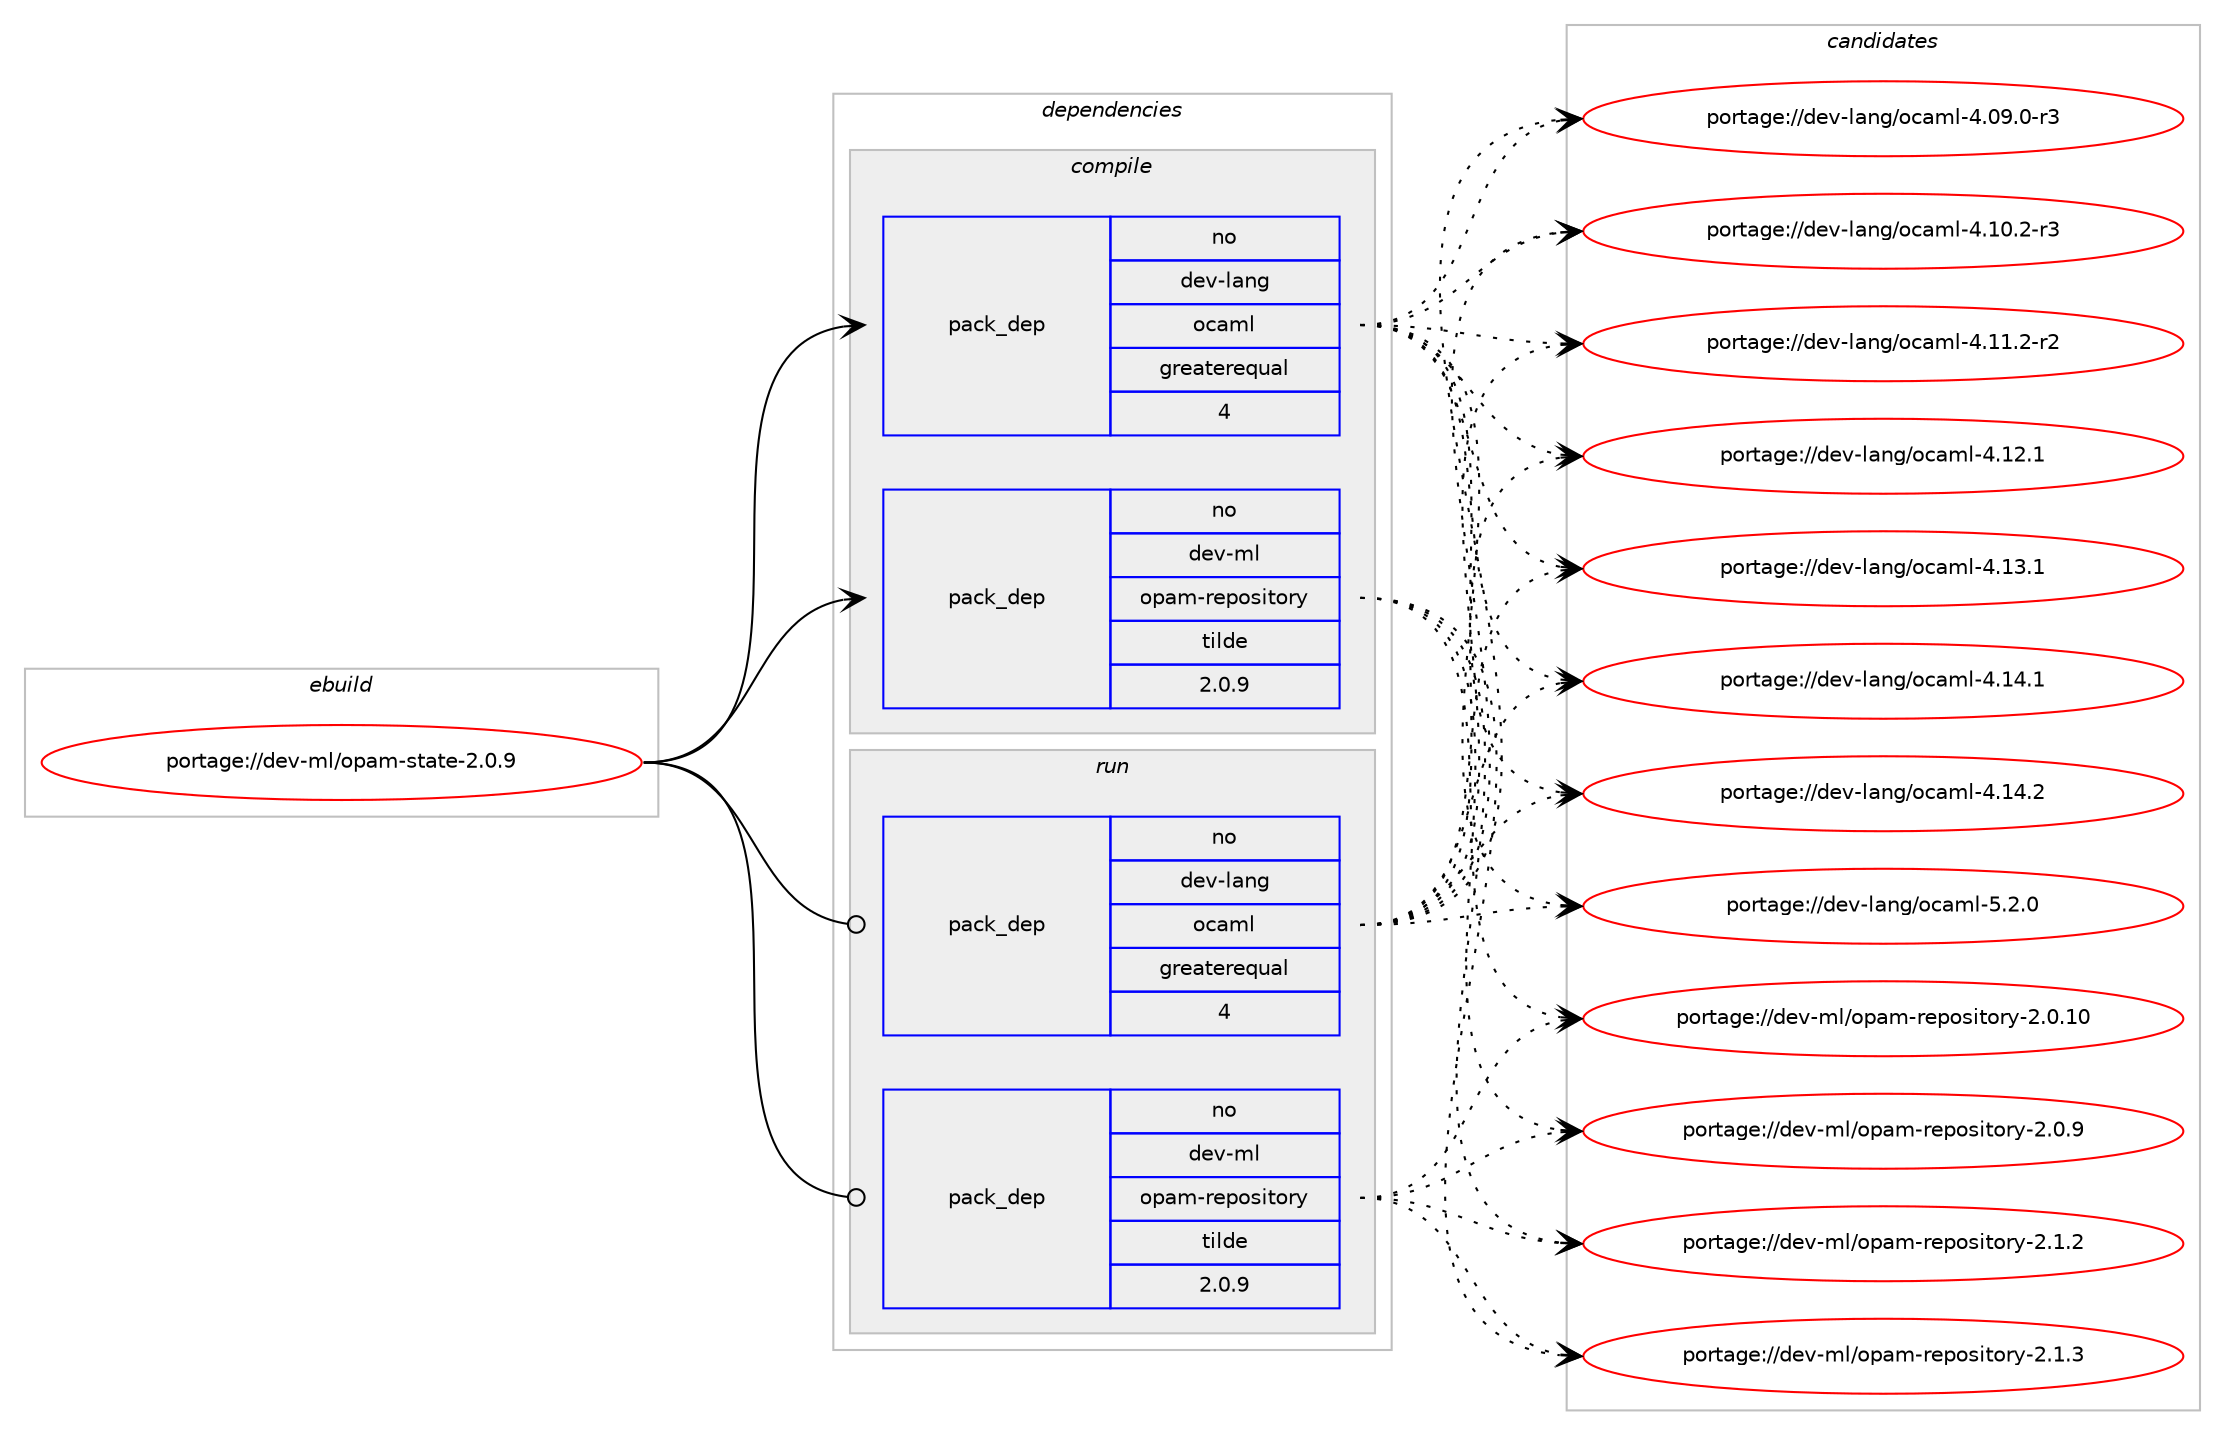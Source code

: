 digraph prolog {

# *************
# Graph options
# *************

newrank=true;
concentrate=true;
compound=true;
graph [rankdir=LR,fontname=Helvetica,fontsize=10,ranksep=1.5];#, ranksep=2.5, nodesep=0.2];
edge  [arrowhead=vee];
node  [fontname=Helvetica,fontsize=10];

# **********
# The ebuild
# **********

subgraph cluster_leftcol {
color=gray;
rank=same;
label=<<i>ebuild</i>>;
id [label="portage://dev-ml/opam-state-2.0.9", color=red, width=4, href="../dev-ml/opam-state-2.0.9.svg"];
}

# ****************
# The dependencies
# ****************

subgraph cluster_midcol {
color=gray;
label=<<i>dependencies</i>>;
subgraph cluster_compile {
fillcolor="#eeeeee";
style=filled;
label=<<i>compile</i>>;
subgraph pack31239 {
dependency61267 [label=<<TABLE BORDER="0" CELLBORDER="1" CELLSPACING="0" CELLPADDING="4" WIDTH="220"><TR><TD ROWSPAN="6" CELLPADDING="30">pack_dep</TD></TR><TR><TD WIDTH="110">no</TD></TR><TR><TD>dev-lang</TD></TR><TR><TD>ocaml</TD></TR><TR><TD>greaterequal</TD></TR><TR><TD>4</TD></TR></TABLE>>, shape=none, color=blue];
}
id:e -> dependency61267:w [weight=20,style="solid",arrowhead="vee"];
# *** BEGIN UNKNOWN DEPENDENCY TYPE (TODO) ***
# id -> package_dependency(portage://dev-ml/opam-state-2.0.9,install,no,dev-ml,dune,none,[,,],any_same_slot,[])
# *** END UNKNOWN DEPENDENCY TYPE (TODO) ***

# *** BEGIN UNKNOWN DEPENDENCY TYPE (TODO) ***
# id -> package_dependency(portage://dev-ml/opam-state-2.0.9,install,no,dev-ml,opam-file-format,none,[,,],any_same_slot,[])
# *** END UNKNOWN DEPENDENCY TYPE (TODO) ***

subgraph pack31240 {
dependency61268 [label=<<TABLE BORDER="0" CELLBORDER="1" CELLSPACING="0" CELLPADDING="4" WIDTH="220"><TR><TD ROWSPAN="6" CELLPADDING="30">pack_dep</TD></TR><TR><TD WIDTH="110">no</TD></TR><TR><TD>dev-ml</TD></TR><TR><TD>opam-repository</TD></TR><TR><TD>tilde</TD></TR><TR><TD>2.0.9</TD></TR></TABLE>>, shape=none, color=blue];
}
id:e -> dependency61268:w [weight=20,style="solid",arrowhead="vee"];
# *** BEGIN UNKNOWN DEPENDENCY TYPE (TODO) ***
# id -> package_dependency(portage://dev-ml/opam-state-2.0.9,install,no,dev-ml,re,none,[,,],any_same_slot,[])
# *** END UNKNOWN DEPENDENCY TYPE (TODO) ***

}
subgraph cluster_compileandrun {
fillcolor="#eeeeee";
style=filled;
label=<<i>compile and run</i>>;
}
subgraph cluster_run {
fillcolor="#eeeeee";
style=filled;
label=<<i>run</i>>;
subgraph pack31241 {
dependency61269 [label=<<TABLE BORDER="0" CELLBORDER="1" CELLSPACING="0" CELLPADDING="4" WIDTH="220"><TR><TD ROWSPAN="6" CELLPADDING="30">pack_dep</TD></TR><TR><TD WIDTH="110">no</TD></TR><TR><TD>dev-lang</TD></TR><TR><TD>ocaml</TD></TR><TR><TD>greaterequal</TD></TR><TR><TD>4</TD></TR></TABLE>>, shape=none, color=blue];
}
id:e -> dependency61269:w [weight=20,style="solid",arrowhead="odot"];
# *** BEGIN UNKNOWN DEPENDENCY TYPE (TODO) ***
# id -> package_dependency(portage://dev-ml/opam-state-2.0.9,run,no,dev-ml,dune,none,[,,],any_same_slot,[])
# *** END UNKNOWN DEPENDENCY TYPE (TODO) ***

# *** BEGIN UNKNOWN DEPENDENCY TYPE (TODO) ***
# id -> package_dependency(portage://dev-ml/opam-state-2.0.9,run,no,dev-ml,opam-file-format,none,[,,],any_same_slot,[])
# *** END UNKNOWN DEPENDENCY TYPE (TODO) ***

subgraph pack31242 {
dependency61270 [label=<<TABLE BORDER="0" CELLBORDER="1" CELLSPACING="0" CELLPADDING="4" WIDTH="220"><TR><TD ROWSPAN="6" CELLPADDING="30">pack_dep</TD></TR><TR><TD WIDTH="110">no</TD></TR><TR><TD>dev-ml</TD></TR><TR><TD>opam-repository</TD></TR><TR><TD>tilde</TD></TR><TR><TD>2.0.9</TD></TR></TABLE>>, shape=none, color=blue];
}
id:e -> dependency61270:w [weight=20,style="solid",arrowhead="odot"];
# *** BEGIN UNKNOWN DEPENDENCY TYPE (TODO) ***
# id -> package_dependency(portage://dev-ml/opam-state-2.0.9,run,no,dev-ml,re,none,[,,],any_same_slot,[])
# *** END UNKNOWN DEPENDENCY TYPE (TODO) ***

}
}

# **************
# The candidates
# **************

subgraph cluster_choices {
rank=same;
color=gray;
label=<<i>candidates</i>>;

subgraph choice31239 {
color=black;
nodesep=1;
choice1001011184510897110103471119997109108455246485746484511451 [label="portage://dev-lang/ocaml-4.09.0-r3", color=red, width=4,href="../dev-lang/ocaml-4.09.0-r3.svg"];
choice1001011184510897110103471119997109108455246494846504511451 [label="portage://dev-lang/ocaml-4.10.2-r3", color=red, width=4,href="../dev-lang/ocaml-4.10.2-r3.svg"];
choice1001011184510897110103471119997109108455246494946504511450 [label="portage://dev-lang/ocaml-4.11.2-r2", color=red, width=4,href="../dev-lang/ocaml-4.11.2-r2.svg"];
choice100101118451089711010347111999710910845524649504649 [label="portage://dev-lang/ocaml-4.12.1", color=red, width=4,href="../dev-lang/ocaml-4.12.1.svg"];
choice100101118451089711010347111999710910845524649514649 [label="portage://dev-lang/ocaml-4.13.1", color=red, width=4,href="../dev-lang/ocaml-4.13.1.svg"];
choice100101118451089711010347111999710910845524649524649 [label="portage://dev-lang/ocaml-4.14.1", color=red, width=4,href="../dev-lang/ocaml-4.14.1.svg"];
choice100101118451089711010347111999710910845524649524650 [label="portage://dev-lang/ocaml-4.14.2", color=red, width=4,href="../dev-lang/ocaml-4.14.2.svg"];
choice1001011184510897110103471119997109108455346504648 [label="portage://dev-lang/ocaml-5.2.0", color=red, width=4,href="../dev-lang/ocaml-5.2.0.svg"];
dependency61267:e -> choice1001011184510897110103471119997109108455246485746484511451:w [style=dotted,weight="100"];
dependency61267:e -> choice1001011184510897110103471119997109108455246494846504511451:w [style=dotted,weight="100"];
dependency61267:e -> choice1001011184510897110103471119997109108455246494946504511450:w [style=dotted,weight="100"];
dependency61267:e -> choice100101118451089711010347111999710910845524649504649:w [style=dotted,weight="100"];
dependency61267:e -> choice100101118451089711010347111999710910845524649514649:w [style=dotted,weight="100"];
dependency61267:e -> choice100101118451089711010347111999710910845524649524649:w [style=dotted,weight="100"];
dependency61267:e -> choice100101118451089711010347111999710910845524649524650:w [style=dotted,weight="100"];
dependency61267:e -> choice1001011184510897110103471119997109108455346504648:w [style=dotted,weight="100"];
}
subgraph choice31240 {
color=black;
nodesep=1;
choice1001011184510910847111112971094511410111211111510511611111412145504648464948 [label="portage://dev-ml/opam-repository-2.0.10", color=red, width=4,href="../dev-ml/opam-repository-2.0.10.svg"];
choice10010111845109108471111129710945114101112111115105116111114121455046484657 [label="portage://dev-ml/opam-repository-2.0.9", color=red, width=4,href="../dev-ml/opam-repository-2.0.9.svg"];
choice10010111845109108471111129710945114101112111115105116111114121455046494650 [label="portage://dev-ml/opam-repository-2.1.2", color=red, width=4,href="../dev-ml/opam-repository-2.1.2.svg"];
choice10010111845109108471111129710945114101112111115105116111114121455046494651 [label="portage://dev-ml/opam-repository-2.1.3", color=red, width=4,href="../dev-ml/opam-repository-2.1.3.svg"];
dependency61268:e -> choice1001011184510910847111112971094511410111211111510511611111412145504648464948:w [style=dotted,weight="100"];
dependency61268:e -> choice10010111845109108471111129710945114101112111115105116111114121455046484657:w [style=dotted,weight="100"];
dependency61268:e -> choice10010111845109108471111129710945114101112111115105116111114121455046494650:w [style=dotted,weight="100"];
dependency61268:e -> choice10010111845109108471111129710945114101112111115105116111114121455046494651:w [style=dotted,weight="100"];
}
subgraph choice31241 {
color=black;
nodesep=1;
choice1001011184510897110103471119997109108455246485746484511451 [label="portage://dev-lang/ocaml-4.09.0-r3", color=red, width=4,href="../dev-lang/ocaml-4.09.0-r3.svg"];
choice1001011184510897110103471119997109108455246494846504511451 [label="portage://dev-lang/ocaml-4.10.2-r3", color=red, width=4,href="../dev-lang/ocaml-4.10.2-r3.svg"];
choice1001011184510897110103471119997109108455246494946504511450 [label="portage://dev-lang/ocaml-4.11.2-r2", color=red, width=4,href="../dev-lang/ocaml-4.11.2-r2.svg"];
choice100101118451089711010347111999710910845524649504649 [label="portage://dev-lang/ocaml-4.12.1", color=red, width=4,href="../dev-lang/ocaml-4.12.1.svg"];
choice100101118451089711010347111999710910845524649514649 [label="portage://dev-lang/ocaml-4.13.1", color=red, width=4,href="../dev-lang/ocaml-4.13.1.svg"];
choice100101118451089711010347111999710910845524649524649 [label="portage://dev-lang/ocaml-4.14.1", color=red, width=4,href="../dev-lang/ocaml-4.14.1.svg"];
choice100101118451089711010347111999710910845524649524650 [label="portage://dev-lang/ocaml-4.14.2", color=red, width=4,href="../dev-lang/ocaml-4.14.2.svg"];
choice1001011184510897110103471119997109108455346504648 [label="portage://dev-lang/ocaml-5.2.0", color=red, width=4,href="../dev-lang/ocaml-5.2.0.svg"];
dependency61269:e -> choice1001011184510897110103471119997109108455246485746484511451:w [style=dotted,weight="100"];
dependency61269:e -> choice1001011184510897110103471119997109108455246494846504511451:w [style=dotted,weight="100"];
dependency61269:e -> choice1001011184510897110103471119997109108455246494946504511450:w [style=dotted,weight="100"];
dependency61269:e -> choice100101118451089711010347111999710910845524649504649:w [style=dotted,weight="100"];
dependency61269:e -> choice100101118451089711010347111999710910845524649514649:w [style=dotted,weight="100"];
dependency61269:e -> choice100101118451089711010347111999710910845524649524649:w [style=dotted,weight="100"];
dependency61269:e -> choice100101118451089711010347111999710910845524649524650:w [style=dotted,weight="100"];
dependency61269:e -> choice1001011184510897110103471119997109108455346504648:w [style=dotted,weight="100"];
}
subgraph choice31242 {
color=black;
nodesep=1;
choice1001011184510910847111112971094511410111211111510511611111412145504648464948 [label="portage://dev-ml/opam-repository-2.0.10", color=red, width=4,href="../dev-ml/opam-repository-2.0.10.svg"];
choice10010111845109108471111129710945114101112111115105116111114121455046484657 [label="portage://dev-ml/opam-repository-2.0.9", color=red, width=4,href="../dev-ml/opam-repository-2.0.9.svg"];
choice10010111845109108471111129710945114101112111115105116111114121455046494650 [label="portage://dev-ml/opam-repository-2.1.2", color=red, width=4,href="../dev-ml/opam-repository-2.1.2.svg"];
choice10010111845109108471111129710945114101112111115105116111114121455046494651 [label="portage://dev-ml/opam-repository-2.1.3", color=red, width=4,href="../dev-ml/opam-repository-2.1.3.svg"];
dependency61270:e -> choice1001011184510910847111112971094511410111211111510511611111412145504648464948:w [style=dotted,weight="100"];
dependency61270:e -> choice10010111845109108471111129710945114101112111115105116111114121455046484657:w [style=dotted,weight="100"];
dependency61270:e -> choice10010111845109108471111129710945114101112111115105116111114121455046494650:w [style=dotted,weight="100"];
dependency61270:e -> choice10010111845109108471111129710945114101112111115105116111114121455046494651:w [style=dotted,weight="100"];
}
}

}

